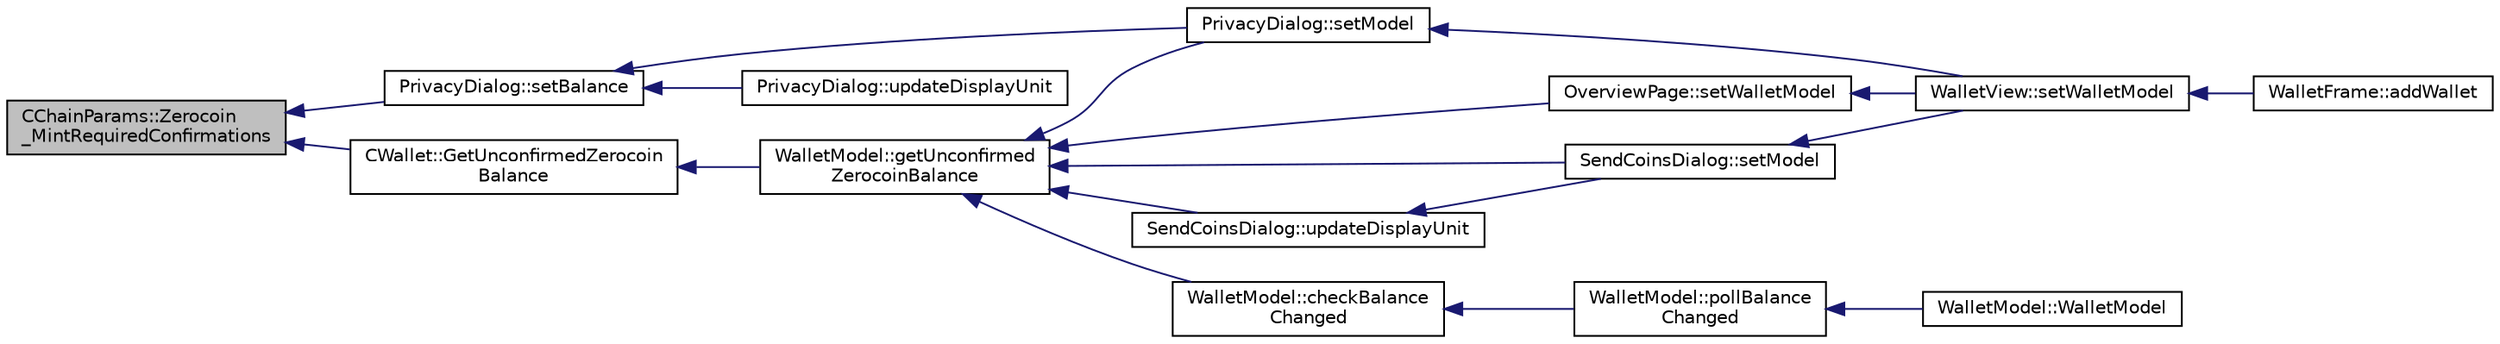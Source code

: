 digraph "CChainParams::Zerocoin_MintRequiredConfirmations"
{
  edge [fontname="Helvetica",fontsize="10",labelfontname="Helvetica",labelfontsize="10"];
  node [fontname="Helvetica",fontsize="10",shape=record];
  rankdir="LR";
  Node273 [label="CChainParams::Zerocoin\l_MintRequiredConfirmations",height=0.2,width=0.4,color="black", fillcolor="grey75", style="filled", fontcolor="black"];
  Node273 -> Node274 [dir="back",color="midnightblue",fontsize="10",style="solid",fontname="Helvetica"];
  Node274 [label="PrivacyDialog::setBalance",height=0.2,width=0.4,color="black", fillcolor="white", style="filled",URL="$class_privacy_dialog.html#aa2421362d12b1cbf7dd8d6412de5c018"];
  Node274 -> Node275 [dir="back",color="midnightblue",fontsize="10",style="solid",fontname="Helvetica"];
  Node275 [label="PrivacyDialog::setModel",height=0.2,width=0.4,color="black", fillcolor="white", style="filled",URL="$class_privacy_dialog.html#a7a2e2a84934e59ff1ff88de325036472"];
  Node275 -> Node276 [dir="back",color="midnightblue",fontsize="10",style="solid",fontname="Helvetica"];
  Node276 [label="WalletView::setWalletModel",height=0.2,width=0.4,color="black", fillcolor="white", style="filled",URL="$class_wallet_view.html#a0a37ff693a4f9c1e5ddc23f9cd3913be",tooltip="Set the wallet model. "];
  Node276 -> Node277 [dir="back",color="midnightblue",fontsize="10",style="solid",fontname="Helvetica"];
  Node277 [label="WalletFrame::addWallet",height=0.2,width=0.4,color="black", fillcolor="white", style="filled",URL="$class_wallet_frame.html#aa199c3f27654199d84c365cf86167d86"];
  Node274 -> Node278 [dir="back",color="midnightblue",fontsize="10",style="solid",fontname="Helvetica"];
  Node278 [label="PrivacyDialog::updateDisplayUnit",height=0.2,width=0.4,color="black", fillcolor="white", style="filled",URL="$class_privacy_dialog.html#adad34954480b4f17fa84c5c68138483b"];
  Node273 -> Node279 [dir="back",color="midnightblue",fontsize="10",style="solid",fontname="Helvetica"];
  Node279 [label="CWallet::GetUnconfirmedZerocoin\lBalance",height=0.2,width=0.4,color="black", fillcolor="white", style="filled",URL="$group___actions.html#ga3f3fbeab349ab9f1a9bc45f1f7aea691"];
  Node279 -> Node280 [dir="back",color="midnightblue",fontsize="10",style="solid",fontname="Helvetica"];
  Node280 [label="WalletModel::getUnconfirmed\lZerocoinBalance",height=0.2,width=0.4,color="black", fillcolor="white", style="filled",URL="$class_wallet_model.html#a33e712aa6733a7bc8bb1a62973ce980a"];
  Node280 -> Node281 [dir="back",color="midnightblue",fontsize="10",style="solid",fontname="Helvetica"];
  Node281 [label="OverviewPage::setWalletModel",height=0.2,width=0.4,color="black", fillcolor="white", style="filled",URL="$class_overview_page.html#a2ed52a3a87e9c74fee38fa873c9bc71f"];
  Node281 -> Node276 [dir="back",color="midnightblue",fontsize="10",style="solid",fontname="Helvetica"];
  Node280 -> Node275 [dir="back",color="midnightblue",fontsize="10",style="solid",fontname="Helvetica"];
  Node280 -> Node282 [dir="back",color="midnightblue",fontsize="10",style="solid",fontname="Helvetica"];
  Node282 [label="SendCoinsDialog::setModel",height=0.2,width=0.4,color="black", fillcolor="white", style="filled",URL="$class_send_coins_dialog.html#a73a6c1b1850a334ee652ac167713a2aa"];
  Node282 -> Node276 [dir="back",color="midnightblue",fontsize="10",style="solid",fontname="Helvetica"];
  Node280 -> Node283 [dir="back",color="midnightblue",fontsize="10",style="solid",fontname="Helvetica"];
  Node283 [label="SendCoinsDialog::updateDisplayUnit",height=0.2,width=0.4,color="black", fillcolor="white", style="filled",URL="$class_send_coins_dialog.html#a74815ad8502b126200b6fd2e59e9f042"];
  Node283 -> Node282 [dir="back",color="midnightblue",fontsize="10",style="solid",fontname="Helvetica"];
  Node280 -> Node284 [dir="back",color="midnightblue",fontsize="10",style="solid",fontname="Helvetica"];
  Node284 [label="WalletModel::checkBalance\lChanged",height=0.2,width=0.4,color="black", fillcolor="white", style="filled",URL="$class_wallet_model.html#adcc4eb8cd71cb4de223621866bb7fb7d"];
  Node284 -> Node285 [dir="back",color="midnightblue",fontsize="10",style="solid",fontname="Helvetica"];
  Node285 [label="WalletModel::pollBalance\lChanged",height=0.2,width=0.4,color="black", fillcolor="white", style="filled",URL="$class_wallet_model.html#a51469b2d95cfd4bc0a14ee456fca7b95"];
  Node285 -> Node286 [dir="back",color="midnightblue",fontsize="10",style="solid",fontname="Helvetica"];
  Node286 [label="WalletModel::WalletModel",height=0.2,width=0.4,color="black", fillcolor="white", style="filled",URL="$class_wallet_model.html#af50d9654d2f20e4e4f0789dcb64ad6b1"];
}
